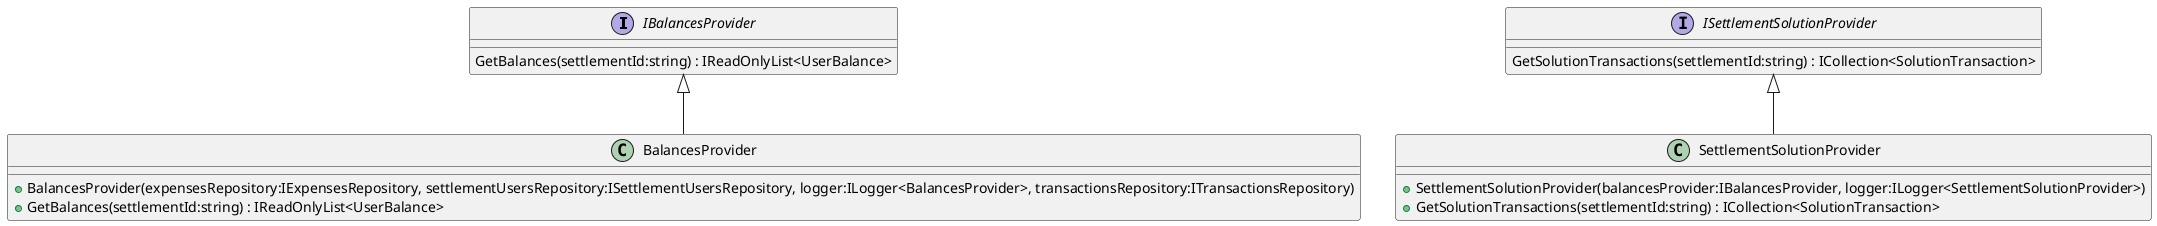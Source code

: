 @startuml
interface IBalancesProvider {
    GetBalances(settlementId:string) : IReadOnlyList<UserBalance>
}
class BalancesProvider {
    + BalancesProvider(expensesRepository:IExpensesRepository, settlementUsersRepository:ISettlementUsersRepository, logger:ILogger<BalancesProvider>, transactionsRepository:ITransactionsRepository)
    + GetBalances(settlementId:string) : IReadOnlyList<UserBalance>
}
IBalancesProvider <|-- BalancesProvider
interface ISettlementSolutionProvider {
    GetSolutionTransactions(settlementId:string) : ICollection<SolutionTransaction>
}
class SettlementSolutionProvider {
    + SettlementSolutionProvider(balancesProvider:IBalancesProvider, logger:ILogger<SettlementSolutionProvider>)
    + GetSolutionTransactions(settlementId:string) : ICollection<SolutionTransaction>
}
ISettlementSolutionProvider <|-- SettlementSolutionProvider
@enduml
